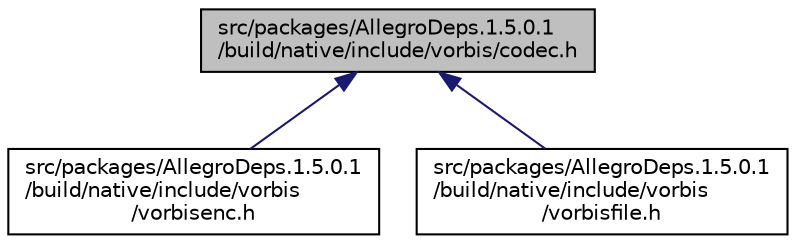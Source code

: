 digraph "src/packages/AllegroDeps.1.5.0.1/build/native/include/vorbis/codec.h"
{
  edge [fontname="Helvetica",fontsize="10",labelfontname="Helvetica",labelfontsize="10"];
  node [fontname="Helvetica",fontsize="10",shape=record];
  Node5 [label="src/packages/AllegroDeps.1.5.0.1\l/build/native/include/vorbis/codec.h",height=0.2,width=0.4,color="black", fillcolor="grey75", style="filled", fontcolor="black"];
  Node5 -> Node6 [dir="back",color="midnightblue",fontsize="10",style="solid"];
  Node6 [label="src/packages/AllegroDeps.1.5.0.1\l/build/native/include/vorbis\l/vorbisenc.h",height=0.2,width=0.4,color="black", fillcolor="white", style="filled",URL="$vorbisenc_8h.html"];
  Node5 -> Node7 [dir="back",color="midnightblue",fontsize="10",style="solid"];
  Node7 [label="src/packages/AllegroDeps.1.5.0.1\l/build/native/include/vorbis\l/vorbisfile.h",height=0.2,width=0.4,color="black", fillcolor="white", style="filled",URL="$vorbisfile_8h.html"];
}
